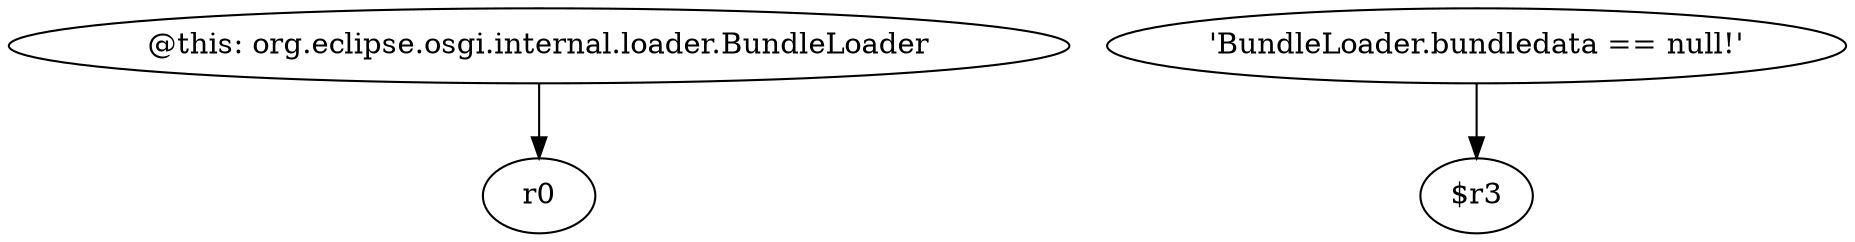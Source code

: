 digraph g {
0[label="@this: org.eclipse.osgi.internal.loader.BundleLoader"]
1[label="r0"]
0->1[label=""]
2[label="'BundleLoader.bundledata == null!'"]
3[label="$r3"]
2->3[label=""]
}